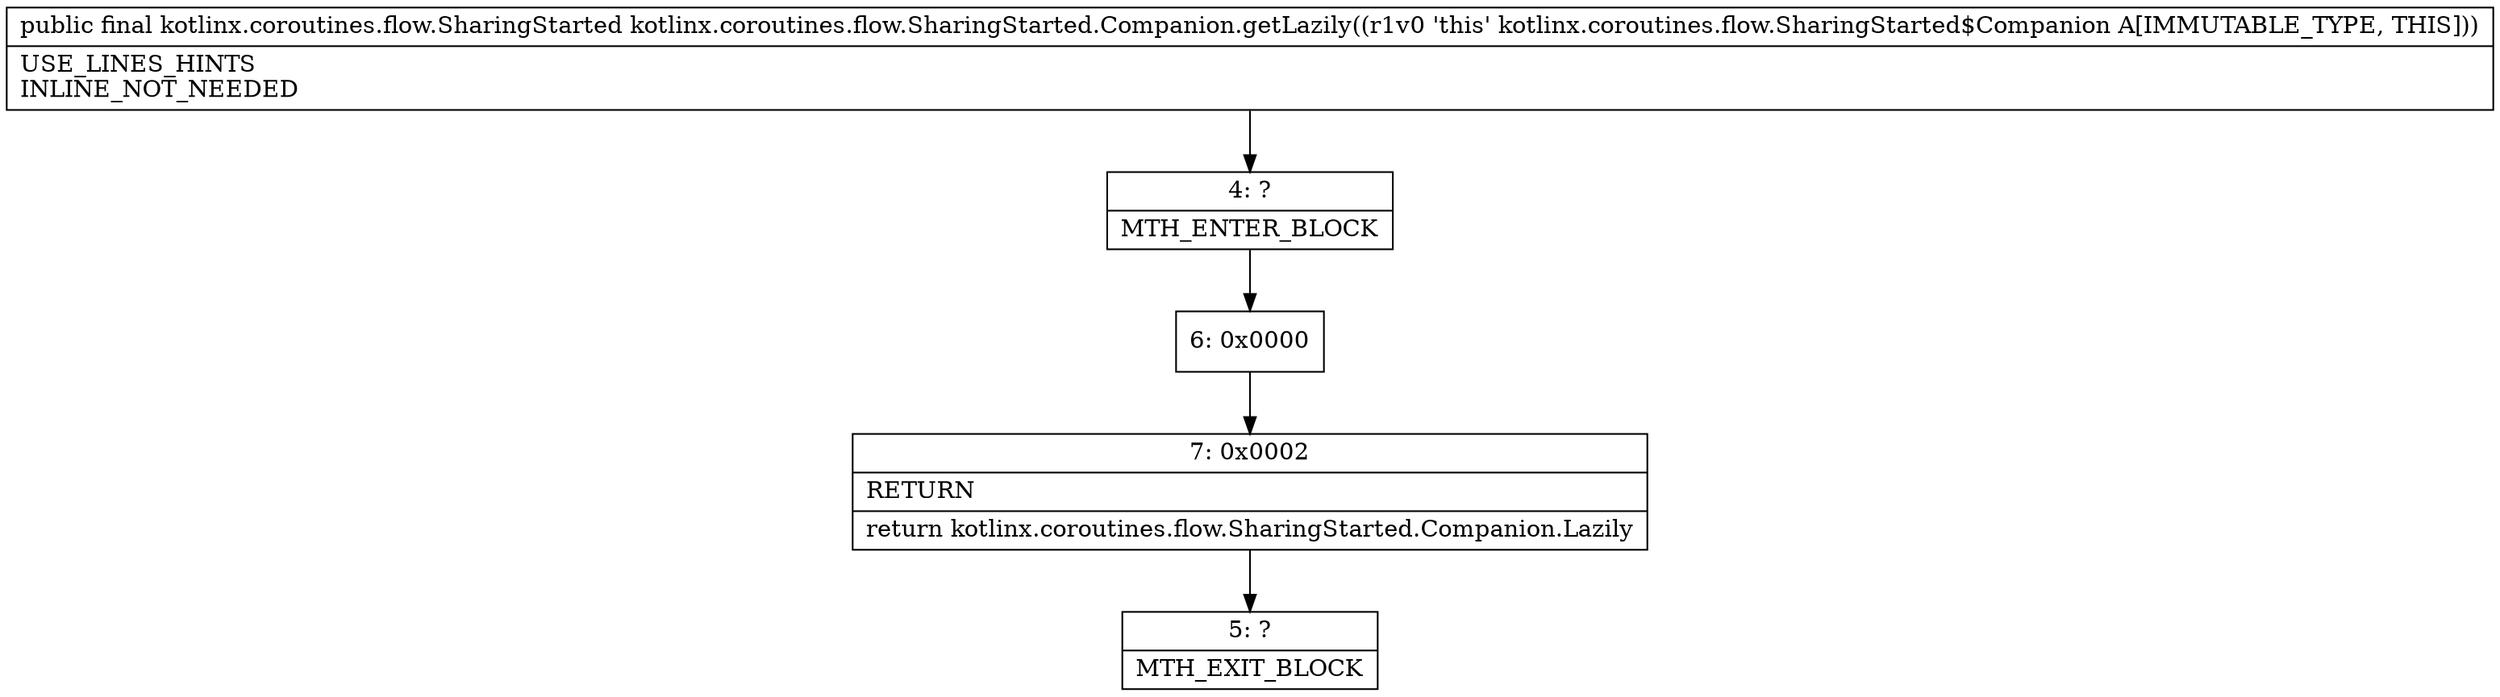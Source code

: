 digraph "CFG forkotlinx.coroutines.flow.SharingStarted.Companion.getLazily()Lkotlinx\/coroutines\/flow\/SharingStarted;" {
Node_4 [shape=record,label="{4\:\ ?|MTH_ENTER_BLOCK\l}"];
Node_6 [shape=record,label="{6\:\ 0x0000}"];
Node_7 [shape=record,label="{7\:\ 0x0002|RETURN\l|return kotlinx.coroutines.flow.SharingStarted.Companion.Lazily\l}"];
Node_5 [shape=record,label="{5\:\ ?|MTH_EXIT_BLOCK\l}"];
MethodNode[shape=record,label="{public final kotlinx.coroutines.flow.SharingStarted kotlinx.coroutines.flow.SharingStarted.Companion.getLazily((r1v0 'this' kotlinx.coroutines.flow.SharingStarted$Companion A[IMMUTABLE_TYPE, THIS]))  | USE_LINES_HINTS\lINLINE_NOT_NEEDED\l}"];
MethodNode -> Node_4;Node_4 -> Node_6;
Node_6 -> Node_7;
Node_7 -> Node_5;
}

